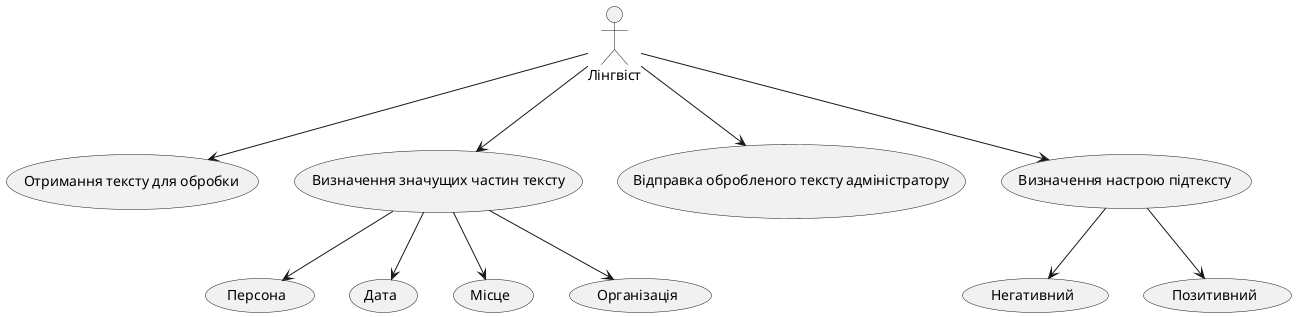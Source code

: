 @startuml
actor "Лінгвіст" as Linguist

usecase "Отримання тексту для обробки" as SU1
usecase "Визначення значущих частин тексту" as SU2
usecase "Відправка обробленого тексту адміністратору" as SU3
usecase "Визначення настрою підтексту" as SU4

usecase "Персона" as SG1
usecase "Дата" as SG2
usecase "Місце" as SG3
usecase "Організація" as SG4

usecase "Негативний" as SK1
usecase "Позитивний" as SK2

Linguist-d-> SU1
Linguist-d-> SU2
Linguist-d-> SU3
Linguist-d-> SU4
SU2-d->SG1
SU2-d->SG2
SU2-d->SG3
SU2-d->SG4
SU4-d->SK1
SU4-d->SK2
@enduml
